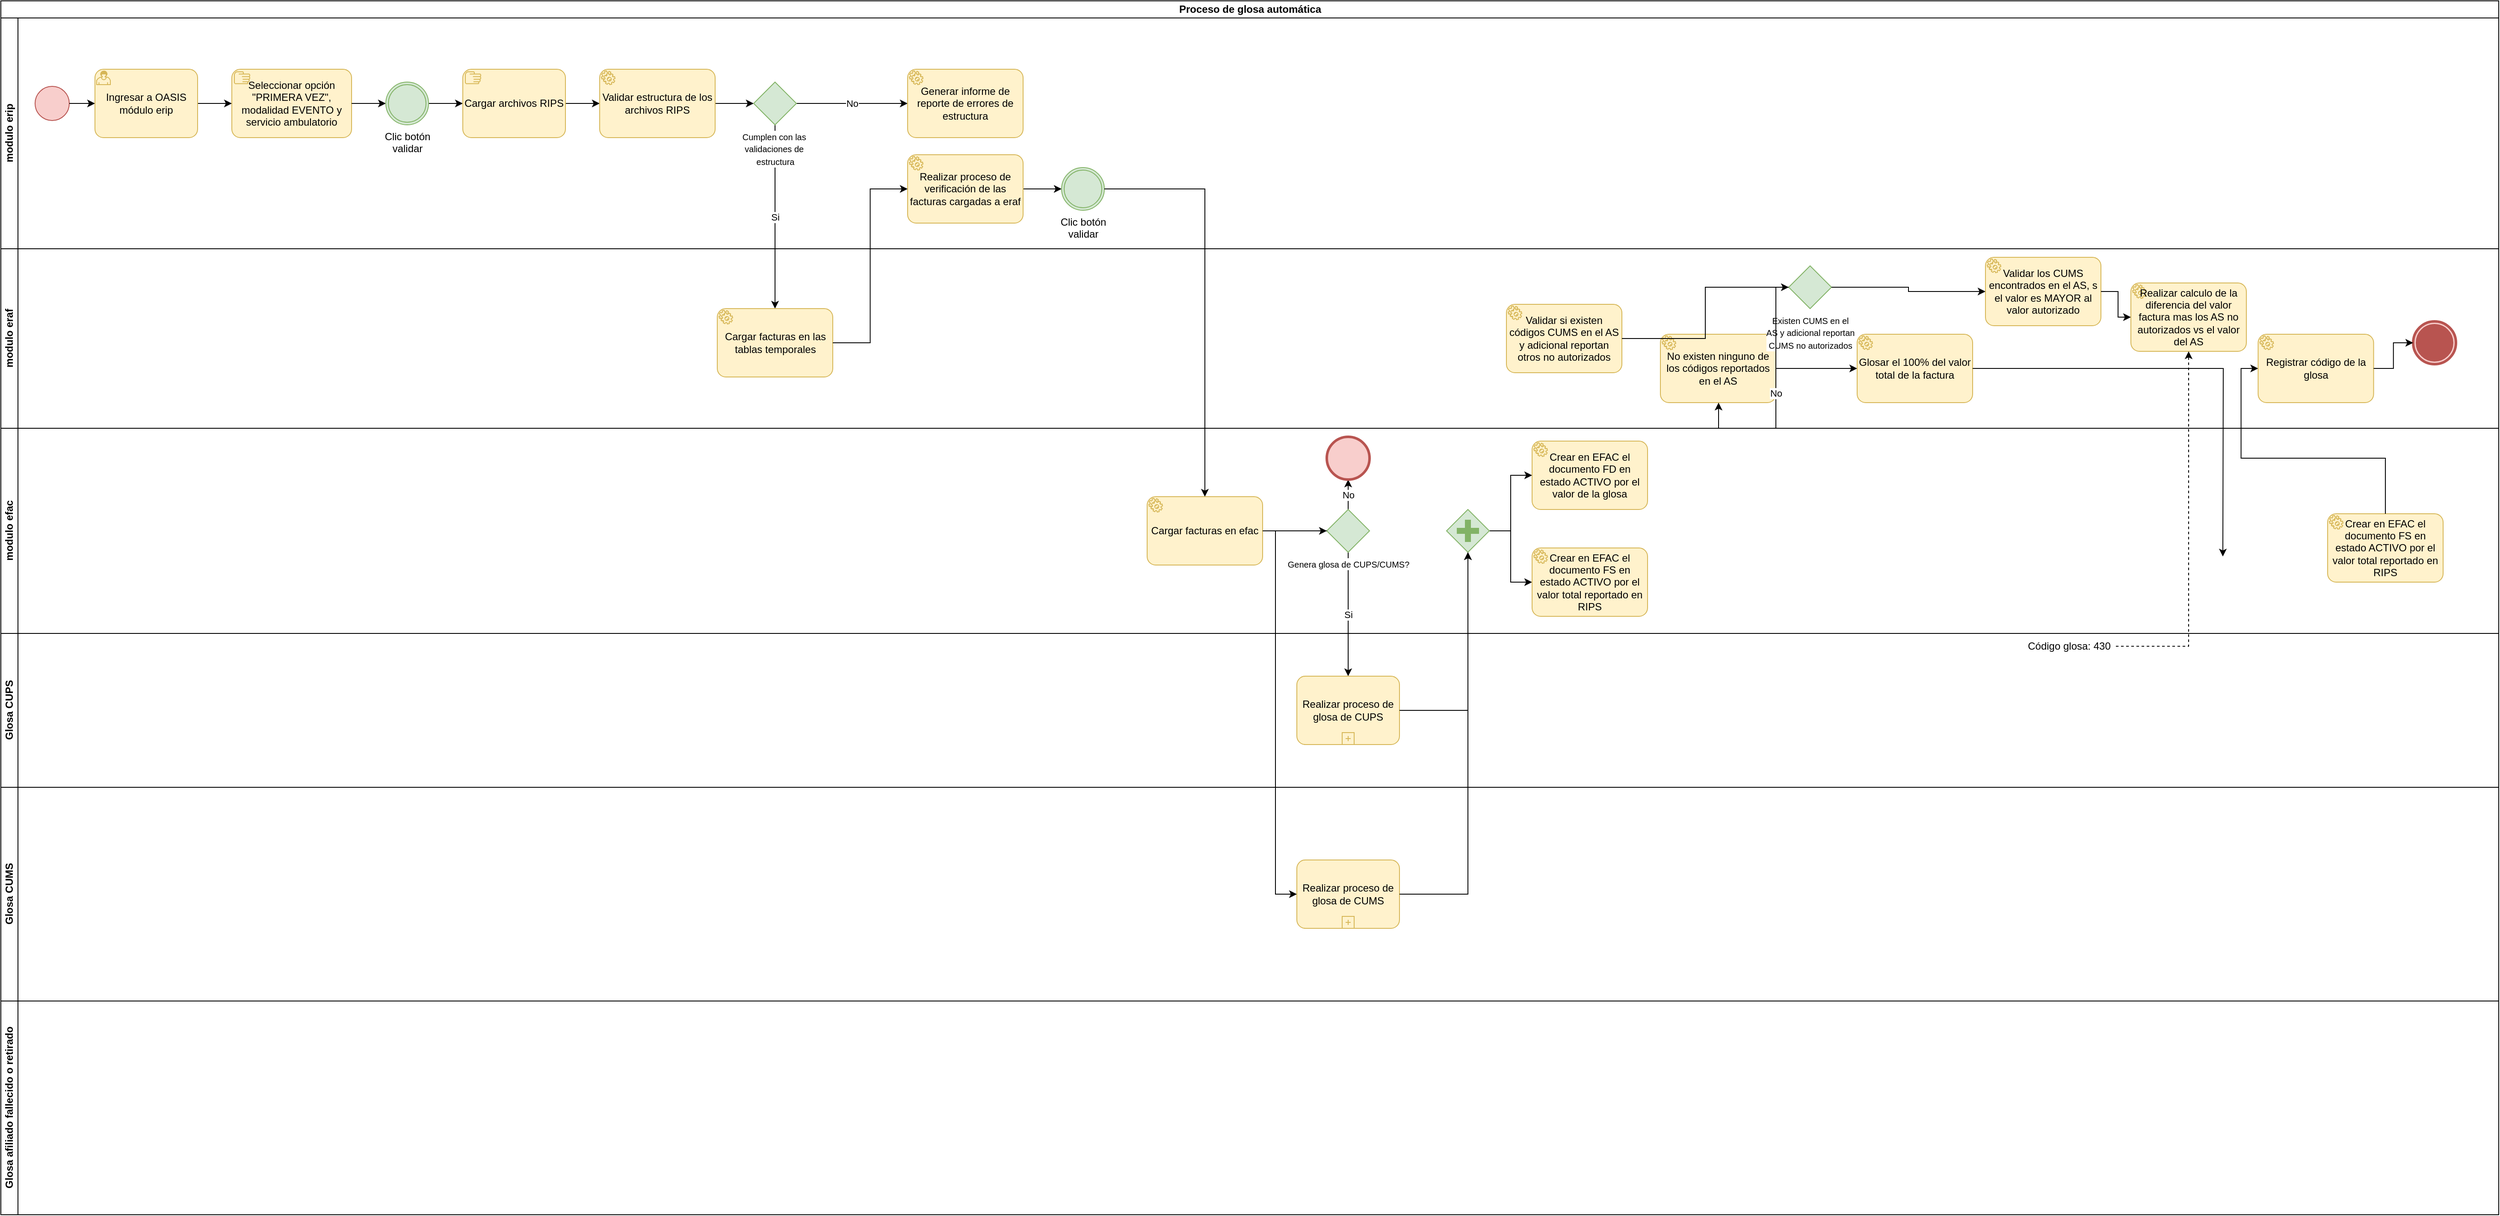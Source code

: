 <mxfile version="21.6.9" type="github">
  <diagram name="Página-1" id="aSP395trPARNyPkSzp0Z">
    <mxGraphModel dx="1434" dy="792" grid="1" gridSize="10" guides="1" tooltips="1" connect="1" arrows="1" fold="1" page="1" pageScale="1" pageWidth="2600" pageHeight="1600" math="0" shadow="0">
      <root>
        <mxCell id="0" />
        <mxCell id="1" parent="0" />
        <mxCell id="MScTOehCrpyFGFz5a2Hk-1" value="Proceso de glosa automática" style="swimlane;childLayout=stackLayout;resizeParent=1;resizeParentMax=0;horizontal=1;startSize=20;horizontalStack=0;html=1;" vertex="1" parent="1">
          <mxGeometry x="20" y="10" width="2920" height="1420" as="geometry" />
        </mxCell>
        <mxCell id="MScTOehCrpyFGFz5a2Hk-102" value="Si" style="edgeStyle=orthogonalEdgeStyle;rounded=0;orthogonalLoop=1;jettySize=auto;html=1;" edge="1" parent="MScTOehCrpyFGFz5a2Hk-1" source="MScTOehCrpyFGFz5a2Hk-99" target="MScTOehCrpyFGFz5a2Hk-113">
          <mxGeometry relative="1" as="geometry">
            <mxPoint x="1555" y="845" as="targetPoint" />
          </mxGeometry>
        </mxCell>
        <mxCell id="MScTOehCrpyFGFz5a2Hk-92" value="Si" style="edgeStyle=orthogonalEdgeStyle;rounded=0;orthogonalLoop=1;jettySize=auto;html=1;" edge="1" parent="MScTOehCrpyFGFz5a2Hk-1" source="MScTOehCrpyFGFz5a2Hk-91" target="MScTOehCrpyFGFz5a2Hk-88">
          <mxGeometry relative="1" as="geometry" />
        </mxCell>
        <mxCell id="MScTOehCrpyFGFz5a2Hk-4" value="modulo erip" style="swimlane;startSize=20;horizontal=0;html=1;" vertex="1" parent="MScTOehCrpyFGFz5a2Hk-1">
          <mxGeometry y="20" width="2920" height="270" as="geometry" />
        </mxCell>
        <mxCell id="MScTOehCrpyFGFz5a2Hk-5" value="" style="points=[[0.145,0.145,0],[0.5,0,0],[0.855,0.145,0],[1,0.5,0],[0.855,0.855,0],[0.5,1,0],[0.145,0.855,0],[0,0.5,0]];shape=mxgraph.bpmn.event;html=1;verticalLabelPosition=bottom;labelBackgroundColor=#ffffff;verticalAlign=top;align=center;perimeter=ellipsePerimeter;outlineConnect=0;aspect=fixed;outline=standard;symbol=general;fillColor=#f8cecc;strokeColor=#b85450;" vertex="1" parent="MScTOehCrpyFGFz5a2Hk-4">
          <mxGeometry x="40" y="80" width="40" height="40" as="geometry" />
        </mxCell>
        <mxCell id="MScTOehCrpyFGFz5a2Hk-6" value="Seleccionar opción &quot;PRIMERA VEZ&quot;, modalidad EVENTO y servicio ambulatorio" style="points=[[0.25,0,0],[0.5,0,0],[0.75,0,0],[1,0.25,0],[1,0.5,0],[1,0.75,0],[0.75,1,0],[0.5,1,0],[0.25,1,0],[0,0.75,0],[0,0.5,0],[0,0.25,0]];shape=mxgraph.bpmn.task;whiteSpace=wrap;rectStyle=rounded;size=10;html=1;container=1;expand=0;collapsible=0;taskMarker=manual;fillColor=#fff2cc;strokeColor=#d6b656;" vertex="1" parent="MScTOehCrpyFGFz5a2Hk-4">
          <mxGeometry x="270" y="60" width="140" height="80" as="geometry" />
        </mxCell>
        <mxCell id="MScTOehCrpyFGFz5a2Hk-7" style="edgeStyle=orthogonalEdgeStyle;rounded=0;orthogonalLoop=1;jettySize=auto;html=1;" edge="1" parent="MScTOehCrpyFGFz5a2Hk-4" source="MScTOehCrpyFGFz5a2Hk-8" target="MScTOehCrpyFGFz5a2Hk-6">
          <mxGeometry relative="1" as="geometry">
            <mxPoint x="270" y="100" as="targetPoint" />
          </mxGeometry>
        </mxCell>
        <mxCell id="MScTOehCrpyFGFz5a2Hk-8" value="Ingresar a OASIS módulo erip" style="points=[[0.25,0,0],[0.5,0,0],[0.75,0,0],[1,0.25,0],[1,0.5,0],[1,0.75,0],[0.75,1,0],[0.5,1,0],[0.25,1,0],[0,0.75,0],[0,0.5,0],[0,0.25,0]];shape=mxgraph.bpmn.task;whiteSpace=wrap;rectStyle=rounded;size=10;html=1;container=1;expand=0;collapsible=0;taskMarker=user;fillColor=#fff2cc;strokeColor=#d6b656;" vertex="1" parent="MScTOehCrpyFGFz5a2Hk-4">
          <mxGeometry x="110" y="60" width="120" height="80" as="geometry" />
        </mxCell>
        <mxCell id="MScTOehCrpyFGFz5a2Hk-9" style="edgeStyle=orthogonalEdgeStyle;rounded=0;orthogonalLoop=1;jettySize=auto;html=1;entryX=0;entryY=0.5;entryDx=0;entryDy=0;entryPerimeter=0;" edge="1" parent="MScTOehCrpyFGFz5a2Hk-4" source="MScTOehCrpyFGFz5a2Hk-5" target="MScTOehCrpyFGFz5a2Hk-8">
          <mxGeometry relative="1" as="geometry">
            <mxPoint x="110" y="100" as="targetPoint" />
          </mxGeometry>
        </mxCell>
        <mxCell id="MScTOehCrpyFGFz5a2Hk-11" style="edgeStyle=orthogonalEdgeStyle;rounded=0;orthogonalLoop=1;jettySize=auto;html=1;entryX=0;entryY=0.5;entryDx=0;entryDy=0;entryPerimeter=0;" edge="1" parent="MScTOehCrpyFGFz5a2Hk-4" source="MScTOehCrpyFGFz5a2Hk-6" target="MScTOehCrpyFGFz5a2Hk-66">
          <mxGeometry relative="1" as="geometry">
            <mxPoint x="460" y="100" as="targetPoint" />
          </mxGeometry>
        </mxCell>
        <mxCell id="MScTOehCrpyFGFz5a2Hk-68" style="edgeStyle=orthogonalEdgeStyle;rounded=0;orthogonalLoop=1;jettySize=auto;html=1;" edge="1" parent="MScTOehCrpyFGFz5a2Hk-4" source="MScTOehCrpyFGFz5a2Hk-66" target="MScTOehCrpyFGFz5a2Hk-69">
          <mxGeometry relative="1" as="geometry">
            <mxPoint x="550" y="100" as="targetPoint" />
          </mxGeometry>
        </mxCell>
        <mxCell id="MScTOehCrpyFGFz5a2Hk-66" value="Clic botón &lt;br&gt;validar" style="points=[[0.145,0.145,0],[0.5,0,0],[0.855,0.145,0],[1,0.5,0],[0.855,0.855,0],[0.5,1,0],[0.145,0.855,0],[0,0.5,0]];shape=mxgraph.bpmn.event;html=1;verticalLabelPosition=bottom;labelBackgroundColor=#ffffff;verticalAlign=top;align=center;perimeter=ellipsePerimeter;outlineConnect=0;aspect=fixed;outline=throwing;symbol=general;fillColor=#d5e8d4;strokeColor=#82b366;" vertex="1" parent="MScTOehCrpyFGFz5a2Hk-4">
          <mxGeometry x="450" y="75" width="50" height="50" as="geometry" />
        </mxCell>
        <mxCell id="MScTOehCrpyFGFz5a2Hk-70" style="edgeStyle=orthogonalEdgeStyle;rounded=0;orthogonalLoop=1;jettySize=auto;html=1;entryX=0;entryY=0.5;entryDx=0;entryDy=0;entryPerimeter=0;" edge="1" parent="MScTOehCrpyFGFz5a2Hk-4" source="MScTOehCrpyFGFz5a2Hk-69" target="MScTOehCrpyFGFz5a2Hk-71">
          <mxGeometry relative="1" as="geometry">
            <mxPoint x="710" y="100" as="targetPoint" />
          </mxGeometry>
        </mxCell>
        <mxCell id="MScTOehCrpyFGFz5a2Hk-69" value="Cargar archivos RIPS" style="points=[[0.25,0,0],[0.5,0,0],[0.75,0,0],[1,0.25,0],[1,0.5,0],[1,0.75,0],[0.75,1,0],[0.5,1,0],[0.25,1,0],[0,0.75,0],[0,0.5,0],[0,0.25,0]];shape=mxgraph.bpmn.task;whiteSpace=wrap;rectStyle=rounded;size=10;html=1;container=1;expand=0;collapsible=0;taskMarker=manual;fillColor=#fff2cc;strokeColor=#d6b656;" vertex="1" parent="MScTOehCrpyFGFz5a2Hk-4">
          <mxGeometry x="540" y="60" width="120" height="80" as="geometry" />
        </mxCell>
        <mxCell id="MScTOehCrpyFGFz5a2Hk-87" style="edgeStyle=orthogonalEdgeStyle;rounded=0;orthogonalLoop=1;jettySize=auto;html=1;entryX=0;entryY=0.5;entryDx=0;entryDy=0;entryPerimeter=0;" edge="1" parent="MScTOehCrpyFGFz5a2Hk-4" source="MScTOehCrpyFGFz5a2Hk-71" target="MScTOehCrpyFGFz5a2Hk-91">
          <mxGeometry relative="1" as="geometry">
            <mxPoint x="900" y="290" as="targetPoint" />
          </mxGeometry>
        </mxCell>
        <mxCell id="MScTOehCrpyFGFz5a2Hk-71" value="Validar estructura de los archivos RIPS" style="points=[[0.25,0,0],[0.5,0,0],[0.75,0,0],[1,0.25,0],[1,0.5,0],[1,0.75,0],[0.75,1,0],[0.5,1,0],[0.25,1,0],[0,0.75,0],[0,0.5,0],[0,0.25,0]];shape=mxgraph.bpmn.task;whiteSpace=wrap;rectStyle=rounded;size=10;html=1;container=1;expand=0;collapsible=0;taskMarker=service;fillColor=#fff2cc;strokeColor=#d6b656;" vertex="1" parent="MScTOehCrpyFGFz5a2Hk-4">
          <mxGeometry x="700" y="60" width="135" height="80" as="geometry" />
        </mxCell>
        <mxCell id="MScTOehCrpyFGFz5a2Hk-93" value="No" style="edgeStyle=orthogonalEdgeStyle;rounded=0;orthogonalLoop=1;jettySize=auto;html=1;entryX=0;entryY=0.5;entryDx=0;entryDy=0;entryPerimeter=0;" edge="1" parent="MScTOehCrpyFGFz5a2Hk-4" source="MScTOehCrpyFGFz5a2Hk-91" target="MScTOehCrpyFGFz5a2Hk-94">
          <mxGeometry relative="1" as="geometry">
            <mxPoint x="1020" y="100" as="targetPoint" />
          </mxGeometry>
        </mxCell>
        <mxCell id="MScTOehCrpyFGFz5a2Hk-91" value="&lt;font size=&quot;1&quot;&gt;Cumplen con las&amp;nbsp;&lt;br&gt;validaciones de&amp;nbsp;&lt;br&gt;estructura&lt;br&gt;&lt;/font&gt;" style="points=[[0.25,0.25,0],[0.5,0,0],[0.75,0.25,0],[1,0.5,0],[0.75,0.75,0],[0.5,1,0],[0.25,0.75,0],[0,0.5,0]];shape=mxgraph.bpmn.gateway2;html=1;verticalLabelPosition=bottom;labelBackgroundColor=#ffffff;verticalAlign=top;align=center;perimeter=rhombusPerimeter;outlineConnect=0;outline=none;symbol=none;fillColor=#d5e8d4;strokeColor=#82b366;" vertex="1" parent="MScTOehCrpyFGFz5a2Hk-4">
          <mxGeometry x="880" y="75" width="50" height="50" as="geometry" />
        </mxCell>
        <mxCell id="MScTOehCrpyFGFz5a2Hk-94" value="Generar informe de reporte de errores de estructura" style="points=[[0.25,0,0],[0.5,0,0],[0.75,0,0],[1,0.25,0],[1,0.5,0],[1,0.75,0],[0.75,1,0],[0.5,1,0],[0.25,1,0],[0,0.75,0],[0,0.5,0],[0,0.25,0]];shape=mxgraph.bpmn.task;whiteSpace=wrap;rectStyle=rounded;size=10;html=1;container=1;expand=0;collapsible=0;taskMarker=service;fillColor=#fff2cc;strokeColor=#d6b656;" vertex="1" parent="MScTOehCrpyFGFz5a2Hk-4">
          <mxGeometry x="1060" y="60" width="135" height="80" as="geometry" />
        </mxCell>
        <mxCell id="MScTOehCrpyFGFz5a2Hk-96" style="edgeStyle=orthogonalEdgeStyle;rounded=0;orthogonalLoop=1;jettySize=auto;html=1;" edge="1" parent="MScTOehCrpyFGFz5a2Hk-4" source="MScTOehCrpyFGFz5a2Hk-90" target="MScTOehCrpyFGFz5a2Hk-95">
          <mxGeometry relative="1" as="geometry" />
        </mxCell>
        <mxCell id="MScTOehCrpyFGFz5a2Hk-90" value="Realizar proceso de verificación de las facturas cargadas a eraf" style="points=[[0.25,0,0],[0.5,0,0],[0.75,0,0],[1,0.25,0],[1,0.5,0],[1,0.75,0],[0.75,1,0],[0.5,1,0],[0.25,1,0],[0,0.75,0],[0,0.5,0],[0,0.25,0]];shape=mxgraph.bpmn.task;whiteSpace=wrap;rectStyle=rounded;size=10;html=1;container=1;expand=0;collapsible=0;taskMarker=service;fillColor=#fff2cc;strokeColor=#d6b656;" vertex="1" parent="MScTOehCrpyFGFz5a2Hk-4">
          <mxGeometry x="1060" y="160" width="135" height="80" as="geometry" />
        </mxCell>
        <mxCell id="MScTOehCrpyFGFz5a2Hk-95" value="Clic botón &lt;br&gt;validar" style="points=[[0.145,0.145,0],[0.5,0,0],[0.855,0.145,0],[1,0.5,0],[0.855,0.855,0],[0.5,1,0],[0.145,0.855,0],[0,0.5,0]];shape=mxgraph.bpmn.event;html=1;verticalLabelPosition=bottom;labelBackgroundColor=#ffffff;verticalAlign=top;align=center;perimeter=ellipsePerimeter;outlineConnect=0;aspect=fixed;outline=throwing;symbol=general;fillColor=#d5e8d4;strokeColor=#82b366;" vertex="1" parent="MScTOehCrpyFGFz5a2Hk-4">
          <mxGeometry x="1240" y="175" width="50" height="50" as="geometry" />
        </mxCell>
        <mxCell id="MScTOehCrpyFGFz5a2Hk-19" value="modulo eraf" style="swimlane;startSize=20;horizontal=0;html=1;" vertex="1" parent="MScTOehCrpyFGFz5a2Hk-1">
          <mxGeometry y="290" width="2920" height="210" as="geometry" />
        </mxCell>
        <mxCell id="MScTOehCrpyFGFz5a2Hk-88" value="Cargar facturas en las tablas temporales" style="points=[[0.25,0,0],[0.5,0,0],[0.75,0,0],[1,0.25,0],[1,0.5,0],[1,0.75,0],[0.75,1,0],[0.5,1,0],[0.25,1,0],[0,0.75,0],[0,0.5,0],[0,0.25,0]];shape=mxgraph.bpmn.task;whiteSpace=wrap;rectStyle=rounded;size=10;html=1;container=1;expand=0;collapsible=0;taskMarker=service;fillColor=#fff2cc;strokeColor=#d6b656;" vertex="1" parent="MScTOehCrpyFGFz5a2Hk-19">
          <mxGeometry x="837.5" y="70" width="135" height="80" as="geometry" />
        </mxCell>
        <mxCell id="MScTOehCrpyFGFz5a2Hk-15" value="Registrar código de la glosa" style="points=[[0.25,0,0],[0.5,0,0],[0.75,0,0],[1,0.25,0],[1,0.5,0],[1,0.75,0],[0.75,1,0],[0.5,1,0],[0.25,1,0],[0,0.75,0],[0,0.5,0],[0,0.25,0]];shape=mxgraph.bpmn.task;whiteSpace=wrap;rectStyle=rounded;size=10;html=1;container=1;expand=0;collapsible=0;taskMarker=service;fillColor=#fff2cc;strokeColor=#d6b656;" vertex="1" parent="MScTOehCrpyFGFz5a2Hk-19">
          <mxGeometry x="2638.75" y="100" width="135" height="80" as="geometry" />
        </mxCell>
        <mxCell id="MScTOehCrpyFGFz5a2Hk-17" value="" style="points=[[0.145,0.145,0],[0.5,0,0],[0.855,0.145,0],[1,0.5,0],[0.855,0.855,0],[0.5,1,0],[0.145,0.855,0],[0,0.5,0]];shape=mxgraph.bpmn.event;html=1;verticalLabelPosition=bottom;labelBackgroundColor=#ffffff;verticalAlign=top;align=center;perimeter=ellipsePerimeter;outlineConnect=0;aspect=fixed;outline=end;symbol=terminate;fillColor=#f8cecc;strokeColor=#b85450;" vertex="1" parent="MScTOehCrpyFGFz5a2Hk-19">
          <mxGeometry x="2820" y="85" width="50" height="50" as="geometry" />
        </mxCell>
        <mxCell id="MScTOehCrpyFGFz5a2Hk-18" style="edgeStyle=orthogonalEdgeStyle;rounded=0;orthogonalLoop=1;jettySize=auto;html=1;" edge="1" parent="MScTOehCrpyFGFz5a2Hk-19" source="MScTOehCrpyFGFz5a2Hk-15" target="MScTOehCrpyFGFz5a2Hk-17">
          <mxGeometry relative="1" as="geometry" />
        </mxCell>
        <mxCell id="MScTOehCrpyFGFz5a2Hk-43" value="No existen ninguno de los códigos reportados en el AS" style="points=[[0.25,0,0],[0.5,0,0],[0.75,0,0],[1,0.25,0],[1,0.5,0],[1,0.75,0],[0.75,1,0],[0.5,1,0],[0.25,1,0],[0,0.75,0],[0,0.5,0],[0,0.25,0]];shape=mxgraph.bpmn.task;whiteSpace=wrap;rectStyle=rounded;size=10;html=1;container=1;expand=0;collapsible=0;taskMarker=service;fillColor=#fff2cc;strokeColor=#d6b656;" vertex="1" parent="MScTOehCrpyFGFz5a2Hk-19">
          <mxGeometry x="1940" y="100" width="135" height="80" as="geometry" />
        </mxCell>
        <mxCell id="MScTOehCrpyFGFz5a2Hk-44" value="Glosar el 100% del valor total de la factura" style="points=[[0.25,0,0],[0.5,0,0],[0.75,0,0],[1,0.25,0],[1,0.5,0],[1,0.75,0],[0.75,1,0],[0.5,1,0],[0.25,1,0],[0,0.75,0],[0,0.5,0],[0,0.25,0]];shape=mxgraph.bpmn.task;whiteSpace=wrap;rectStyle=rounded;size=10;html=1;container=1;expand=0;collapsible=0;taskMarker=service;fillColor=#fff2cc;strokeColor=#d6b656;" vertex="1" parent="MScTOehCrpyFGFz5a2Hk-19">
          <mxGeometry x="2170" y="100" width="135" height="80" as="geometry" />
        </mxCell>
        <mxCell id="MScTOehCrpyFGFz5a2Hk-42" style="edgeStyle=orthogonalEdgeStyle;rounded=0;orthogonalLoop=1;jettySize=auto;html=1;" edge="1" parent="MScTOehCrpyFGFz5a2Hk-19" source="MScTOehCrpyFGFz5a2Hk-43" target="MScTOehCrpyFGFz5a2Hk-44">
          <mxGeometry relative="1" as="geometry">
            <mxPoint x="2190" y="530" as="targetPoint" />
          </mxGeometry>
        </mxCell>
        <mxCell id="MScTOehCrpyFGFz5a2Hk-32" value="Validar si existen códigos CUMS en el AS y adicional reportan otros no autorizados" style="points=[[0.25,0,0],[0.5,0,0],[0.75,0,0],[1,0.25,0],[1,0.5,0],[1,0.75,0],[0.75,1,0],[0.5,1,0],[0.25,1,0],[0,0.75,0],[0,0.5,0],[0,0.25,0]];shape=mxgraph.bpmn.task;whiteSpace=wrap;rectStyle=rounded;size=10;html=1;container=1;expand=0;collapsible=0;taskMarker=service;fillColor=#fff2cc;strokeColor=#d6b656;" vertex="1" parent="MScTOehCrpyFGFz5a2Hk-19">
          <mxGeometry x="1760" y="65" width="135" height="80" as="geometry" />
        </mxCell>
        <mxCell id="MScTOehCrpyFGFz5a2Hk-34" value="&lt;font size=&quot;1&quot;&gt;Existen CUMS en el&lt;br&gt;AS y adicional reportan&lt;br&gt;CUMS no autorizados&lt;br&gt;&lt;/font&gt;" style="points=[[0.25,0.25,0],[0.5,0,0],[0.75,0.25,0],[1,0.5,0],[0.75,0.75,0],[0.5,1,0],[0.25,0.75,0],[0,0.5,0]];shape=mxgraph.bpmn.gateway2;html=1;verticalLabelPosition=bottom;labelBackgroundColor=#ffffff;verticalAlign=top;align=center;perimeter=rhombusPerimeter;outlineConnect=0;outline=none;symbol=none;fillColor=#d5e8d4;strokeColor=#82b366;" vertex="1" parent="MScTOehCrpyFGFz5a2Hk-19">
          <mxGeometry x="2090" y="20" width="50" height="50" as="geometry" />
        </mxCell>
        <mxCell id="MScTOehCrpyFGFz5a2Hk-3" value="No" style="edgeStyle=orthogonalEdgeStyle;rounded=0;orthogonalLoop=1;jettySize=auto;html=1;" edge="1" parent="MScTOehCrpyFGFz5a2Hk-19" source="MScTOehCrpyFGFz5a2Hk-34" target="MScTOehCrpyFGFz5a2Hk-43">
          <mxGeometry relative="1" as="geometry">
            <Array as="points">
              <mxPoint x="2075" y="210" />
              <mxPoint x="2008" y="210" />
            </Array>
          </mxGeometry>
        </mxCell>
        <mxCell id="MScTOehCrpyFGFz5a2Hk-35" value="" style="edgeStyle=orthogonalEdgeStyle;rounded=0;orthogonalLoop=1;jettySize=auto;html=1;entryX=0;entryY=0.5;entryDx=0;entryDy=0;entryPerimeter=0;" edge="1" parent="MScTOehCrpyFGFz5a2Hk-19" source="MScTOehCrpyFGFz5a2Hk-32" target="MScTOehCrpyFGFz5a2Hk-34">
          <mxGeometry relative="1" as="geometry">
            <mxPoint x="2005" y="780" as="sourcePoint" />
            <mxPoint x="2200" y="780" as="targetPoint" />
          </mxGeometry>
        </mxCell>
        <mxCell id="MScTOehCrpyFGFz5a2Hk-37" value="Validar los CUMS encontrados en el AS, s el valor es MAYOR al valor autorizado" style="points=[[0.25,0,0],[0.5,0,0],[0.75,0,0],[1,0.25,0],[1,0.5,0],[1,0.75,0],[0.75,1,0],[0.5,1,0],[0.25,1,0],[0,0.75,0],[0,0.5,0],[0,0.25,0]];shape=mxgraph.bpmn.task;whiteSpace=wrap;rectStyle=rounded;size=10;html=1;container=1;expand=0;collapsible=0;taskMarker=service;fillColor=#fff2cc;strokeColor=#d6b656;" vertex="1" parent="MScTOehCrpyFGFz5a2Hk-19">
          <mxGeometry x="2320" y="10" width="135" height="80" as="geometry" />
        </mxCell>
        <mxCell id="MScTOehCrpyFGFz5a2Hk-33" style="edgeStyle=orthogonalEdgeStyle;rounded=0;orthogonalLoop=1;jettySize=auto;html=1;" edge="1" parent="MScTOehCrpyFGFz5a2Hk-19" source="MScTOehCrpyFGFz5a2Hk-34" target="MScTOehCrpyFGFz5a2Hk-37">
          <mxGeometry relative="1" as="geometry" />
        </mxCell>
        <mxCell id="MScTOehCrpyFGFz5a2Hk-38" value="Realizar calculo de la diferencia del valor factura mas los AS no autorizados vs el valor del AS" style="points=[[0.25,0,0],[0.5,0,0],[0.75,0,0],[1,0.25,0],[1,0.5,0],[1,0.75,0],[0.75,1,0],[0.5,1,0],[0.25,1,0],[0,0.75,0],[0,0.5,0],[0,0.25,0]];shape=mxgraph.bpmn.task;whiteSpace=wrap;rectStyle=rounded;size=10;html=1;container=1;expand=0;collapsible=0;taskMarker=service;fillColor=#fff2cc;strokeColor=#d6b656;" vertex="1" parent="MScTOehCrpyFGFz5a2Hk-19">
          <mxGeometry x="2490" y="40" width="135" height="80" as="geometry" />
        </mxCell>
        <mxCell id="MScTOehCrpyFGFz5a2Hk-36" style="edgeStyle=orthogonalEdgeStyle;rounded=0;orthogonalLoop=1;jettySize=auto;html=1;" edge="1" parent="MScTOehCrpyFGFz5a2Hk-19" source="MScTOehCrpyFGFz5a2Hk-37" target="MScTOehCrpyFGFz5a2Hk-38">
          <mxGeometry relative="1" as="geometry" />
        </mxCell>
        <mxCell id="MScTOehCrpyFGFz5a2Hk-50" style="edgeStyle=orthogonalEdgeStyle;rounded=0;orthogonalLoop=1;jettySize=auto;html=1;entryX=0.5;entryY=1;entryDx=0;entryDy=0;entryPerimeter=0;" edge="1" parent="MScTOehCrpyFGFz5a2Hk-1" source="MScTOehCrpyFGFz5a2Hk-44">
          <mxGeometry relative="1" as="geometry">
            <mxPoint x="2597.5" y="650" as="targetPoint" />
          </mxGeometry>
        </mxCell>
        <mxCell id="MScTOehCrpyFGFz5a2Hk-31" value="modulo efac" style="swimlane;startSize=20;horizontal=0;html=1;" vertex="1" parent="MScTOehCrpyFGFz5a2Hk-1">
          <mxGeometry y="500" width="2920" height="240" as="geometry" />
        </mxCell>
        <mxCell id="MScTOehCrpyFGFz5a2Hk-40" value="Código glosa: 430" style="text;html=1;strokeColor=none;fillColor=none;align=center;verticalAlign=middle;whiteSpace=wrap;rounded=0;" vertex="1" parent="MScTOehCrpyFGFz5a2Hk-31">
          <mxGeometry x="2362.5" y="240" width="110" height="30" as="geometry" />
        </mxCell>
        <mxCell id="MScTOehCrpyFGFz5a2Hk-97" value="Cargar facturas en efac" style="points=[[0.25,0,0],[0.5,0,0],[0.75,0,0],[1,0.25,0],[1,0.5,0],[1,0.75,0],[0.75,1,0],[0.5,1,0],[0.25,1,0],[0,0.75,0],[0,0.5,0],[0,0.25,0]];shape=mxgraph.bpmn.task;whiteSpace=wrap;rectStyle=rounded;size=10;html=1;container=1;expand=0;collapsible=0;taskMarker=service;fillColor=#fff2cc;strokeColor=#d6b656;" vertex="1" parent="MScTOehCrpyFGFz5a2Hk-31">
          <mxGeometry x="1340" y="80" width="135" height="80" as="geometry" />
        </mxCell>
        <mxCell id="MScTOehCrpyFGFz5a2Hk-13" value="Crear en EFAC el documento FS en estado ACTIVO por el valor total reportado en RIPS" style="points=[[0.25,0,0],[0.5,0,0],[0.75,0,0],[1,0.25,0],[1,0.5,0],[1,0.75,0],[0.75,1,0],[0.5,1,0],[0.25,1,0],[0,0.75,0],[0,0.5,0],[0,0.25,0]];shape=mxgraph.bpmn.task;whiteSpace=wrap;rectStyle=rounded;size=10;html=1;container=1;expand=0;collapsible=0;taskMarker=service;fillColor=#fff2cc;strokeColor=#d6b656;" vertex="1" parent="MScTOehCrpyFGFz5a2Hk-31">
          <mxGeometry x="2720" y="100" width="135" height="80" as="geometry" />
        </mxCell>
        <mxCell id="MScTOehCrpyFGFz5a2Hk-103" value="No" style="edgeStyle=orthogonalEdgeStyle;rounded=0;orthogonalLoop=1;jettySize=auto;html=1;" edge="1" parent="MScTOehCrpyFGFz5a2Hk-31" source="MScTOehCrpyFGFz5a2Hk-99" target="MScTOehCrpyFGFz5a2Hk-114">
          <mxGeometry relative="1" as="geometry">
            <mxPoint x="1670" y="105" as="targetPoint" />
          </mxGeometry>
        </mxCell>
        <mxCell id="MScTOehCrpyFGFz5a2Hk-99" value="&lt;font size=&quot;1&quot;&gt;Genera glosa de CUPS/CUMS?&lt;br&gt;&lt;/font&gt;" style="points=[[0.25,0.25,0],[0.5,0,0],[0.75,0.25,0],[1,0.5,0],[0.75,0.75,0],[0.5,1,0],[0.25,0.75,0],[0,0.5,0]];shape=mxgraph.bpmn.gateway2;html=1;verticalLabelPosition=bottom;labelBackgroundColor=#ffffff;verticalAlign=top;align=center;perimeter=rhombusPerimeter;outlineConnect=0;outline=none;symbol=none;fillColor=#d5e8d4;strokeColor=#82b366;" vertex="1" parent="MScTOehCrpyFGFz5a2Hk-31">
          <mxGeometry x="1550" y="95" width="50" height="50" as="geometry" />
        </mxCell>
        <mxCell id="MScTOehCrpyFGFz5a2Hk-100" style="edgeStyle=orthogonalEdgeStyle;rounded=0;orthogonalLoop=1;jettySize=auto;html=1;" edge="1" parent="MScTOehCrpyFGFz5a2Hk-31" source="MScTOehCrpyFGFz5a2Hk-97" target="MScTOehCrpyFGFz5a2Hk-99">
          <mxGeometry relative="1" as="geometry" />
        </mxCell>
        <mxCell id="MScTOehCrpyFGFz5a2Hk-114" value="" style="points=[[0.145,0.145,0],[0.5,0,0],[0.855,0.145,0],[1,0.5,0],[0.855,0.855,0],[0.5,1,0],[0.145,0.855,0],[0,0.5,0]];shape=mxgraph.bpmn.event;html=1;verticalLabelPosition=bottom;labelBackgroundColor=#ffffff;verticalAlign=top;align=center;perimeter=ellipsePerimeter;outlineConnect=0;aspect=fixed;outline=end;symbol=terminate2;fillColor=#f8cecc;strokeColor=#b85450;" vertex="1" parent="MScTOehCrpyFGFz5a2Hk-31">
          <mxGeometry x="1550" y="10" width="50" height="50" as="geometry" />
        </mxCell>
        <mxCell id="MScTOehCrpyFGFz5a2Hk-116" value="Crear en EFAC el documento FD en estado ACTIVO por el valor de la glosa" style="points=[[0.25,0,0],[0.5,0,0],[0.75,0,0],[1,0.25,0],[1,0.5,0],[1,0.75,0],[0.75,1,0],[0.5,1,0],[0.25,1,0],[0,0.75,0],[0,0.5,0],[0,0.25,0]];shape=mxgraph.bpmn.task;whiteSpace=wrap;rectStyle=rounded;size=10;html=1;container=1;expand=0;collapsible=0;taskMarker=service;fillColor=#fff2cc;strokeColor=#d6b656;" vertex="1" parent="MScTOehCrpyFGFz5a2Hk-31">
          <mxGeometry x="1790" y="15" width="135" height="80" as="geometry" />
        </mxCell>
        <mxCell id="MScTOehCrpyFGFz5a2Hk-119" style="edgeStyle=orthogonalEdgeStyle;rounded=0;orthogonalLoop=1;jettySize=auto;html=1;" edge="1" parent="MScTOehCrpyFGFz5a2Hk-31" source="MScTOehCrpyFGFz5a2Hk-117" target="MScTOehCrpyFGFz5a2Hk-116">
          <mxGeometry relative="1" as="geometry" />
        </mxCell>
        <mxCell id="MScTOehCrpyFGFz5a2Hk-121" style="edgeStyle=orthogonalEdgeStyle;rounded=0;orthogonalLoop=1;jettySize=auto;html=1;" edge="1" parent="MScTOehCrpyFGFz5a2Hk-31" source="MScTOehCrpyFGFz5a2Hk-117" target="MScTOehCrpyFGFz5a2Hk-120">
          <mxGeometry relative="1" as="geometry" />
        </mxCell>
        <mxCell id="MScTOehCrpyFGFz5a2Hk-117" value="" style="points=[[0.25,0.25,0],[0.5,0,0],[0.75,0.25,0],[1,0.5,0],[0.75,0.75,0],[0.5,1,0],[0.25,0.75,0],[0,0.5,0]];shape=mxgraph.bpmn.gateway2;html=1;verticalLabelPosition=bottom;labelBackgroundColor=#ffffff;verticalAlign=top;align=center;perimeter=rhombusPerimeter;outlineConnect=0;outline=none;symbol=none;gwType=parallel;fillColor=#d5e8d4;strokeColor=#82b366;" vertex="1" parent="MScTOehCrpyFGFz5a2Hk-31">
          <mxGeometry x="1690" y="95" width="50" height="50" as="geometry" />
        </mxCell>
        <mxCell id="MScTOehCrpyFGFz5a2Hk-120" value="Crear en EFAC el documento FS en estado ACTIVO por el valor total reportado en RIPS" style="points=[[0.25,0,0],[0.5,0,0],[0.75,0,0],[1,0.25,0],[1,0.5,0],[1,0.75,0],[0.75,1,0],[0.5,1,0],[0.25,1,0],[0,0.75,0],[0,0.5,0],[0,0.25,0]];shape=mxgraph.bpmn.task;whiteSpace=wrap;rectStyle=rounded;size=10;html=1;container=1;expand=0;collapsible=0;taskMarker=service;fillColor=#fff2cc;strokeColor=#d6b656;" vertex="1" parent="MScTOehCrpyFGFz5a2Hk-31">
          <mxGeometry x="1790" y="140" width="135" height="80" as="geometry" />
        </mxCell>
        <mxCell id="MScTOehCrpyFGFz5a2Hk-41" value="Glosa CUPS" style="swimlane;startSize=20;horizontal=0;html=1;" vertex="1" parent="MScTOehCrpyFGFz5a2Hk-1">
          <mxGeometry y="740" width="2920" height="180" as="geometry" />
        </mxCell>
        <mxCell id="MScTOehCrpyFGFz5a2Hk-113" value="Realizar proceso de glosa de CUPS" style="points=[[0.25,0,0],[0.5,0,0],[0.75,0,0],[1,0.25,0],[1,0.5,0],[1,0.75,0],[0.75,1,0],[0.5,1,0],[0.25,1,0],[0,0.75,0],[0,0.5,0],[0,0.25,0]];shape=mxgraph.bpmn.task;whiteSpace=wrap;rectStyle=rounded;size=10;html=1;container=1;expand=0;collapsible=0;taskMarker=abstract;isLoopSub=1;fillColor=#fff2cc;strokeColor=#d6b656;" vertex="1" parent="MScTOehCrpyFGFz5a2Hk-41">
          <mxGeometry x="1515" y="50" width="120" height="80" as="geometry" />
        </mxCell>
        <mxCell id="MScTOehCrpyFGFz5a2Hk-51" value="Glosa CUMS" style="swimlane;startSize=20;horizontal=0;html=1;" vertex="1" parent="MScTOehCrpyFGFz5a2Hk-1">
          <mxGeometry y="920" width="2920" height="250" as="geometry" />
        </mxCell>
        <mxCell id="MScTOehCrpyFGFz5a2Hk-123" value="Realizar proceso de glosa de CUMS" style="points=[[0.25,0,0],[0.5,0,0],[0.75,0,0],[1,0.25,0],[1,0.5,0],[1,0.75,0],[0.75,1,0],[0.5,1,0],[0.25,1,0],[0,0.75,0],[0,0.5,0],[0,0.25,0]];shape=mxgraph.bpmn.task;whiteSpace=wrap;rectStyle=rounded;size=10;html=1;container=1;expand=0;collapsible=0;taskMarker=abstract;isLoopSub=1;fillColor=#fff2cc;strokeColor=#d6b656;" vertex="1" parent="MScTOehCrpyFGFz5a2Hk-51">
          <mxGeometry x="1515" y="85" width="120" height="80" as="geometry" />
        </mxCell>
        <mxCell id="MScTOehCrpyFGFz5a2Hk-72" value="Glosa afiliado fallecido o retirado" style="swimlane;startSize=20;horizontal=0;html=1;" vertex="1" parent="MScTOehCrpyFGFz5a2Hk-1">
          <mxGeometry y="1170" width="2920" height="250" as="geometry" />
        </mxCell>
        <mxCell id="MScTOehCrpyFGFz5a2Hk-89" style="edgeStyle=orthogonalEdgeStyle;rounded=0;orthogonalLoop=1;jettySize=auto;html=1;entryX=0;entryY=0.5;entryDx=0;entryDy=0;entryPerimeter=0;" edge="1" parent="MScTOehCrpyFGFz5a2Hk-1" source="MScTOehCrpyFGFz5a2Hk-88" target="MScTOehCrpyFGFz5a2Hk-90">
          <mxGeometry relative="1" as="geometry">
            <mxPoint x="1070" y="400" as="targetPoint" />
          </mxGeometry>
        </mxCell>
        <mxCell id="MScTOehCrpyFGFz5a2Hk-98" style="edgeStyle=orthogonalEdgeStyle;rounded=0;orthogonalLoop=1;jettySize=auto;html=1;" edge="1" parent="MScTOehCrpyFGFz5a2Hk-1" source="MScTOehCrpyFGFz5a2Hk-95" target="MScTOehCrpyFGFz5a2Hk-97">
          <mxGeometry relative="1" as="geometry" />
        </mxCell>
        <mxCell id="MScTOehCrpyFGFz5a2Hk-16" style="edgeStyle=orthogonalEdgeStyle;rounded=0;orthogonalLoop=1;jettySize=auto;html=1;entryX=0;entryY=0.5;entryDx=0;entryDy=0;entryPerimeter=0;" edge="1" parent="MScTOehCrpyFGFz5a2Hk-1" source="MScTOehCrpyFGFz5a2Hk-13" target="MScTOehCrpyFGFz5a2Hk-15">
          <mxGeometry relative="1" as="geometry">
            <mxPoint x="2613.75" y="120" as="targetPoint" />
          </mxGeometry>
        </mxCell>
        <mxCell id="MScTOehCrpyFGFz5a2Hk-39" style="edgeStyle=orthogonalEdgeStyle;rounded=0;orthogonalLoop=1;jettySize=auto;html=1;dashed=1;" edge="1" parent="MScTOehCrpyFGFz5a2Hk-1" source="MScTOehCrpyFGFz5a2Hk-40" target="MScTOehCrpyFGFz5a2Hk-38">
          <mxGeometry relative="1" as="geometry" />
        </mxCell>
        <mxCell id="MScTOehCrpyFGFz5a2Hk-115" style="edgeStyle=orthogonalEdgeStyle;rounded=0;orthogonalLoop=1;jettySize=auto;html=1;entryX=0.5;entryY=1;entryDx=0;entryDy=0;entryPerimeter=0;" edge="1" parent="MScTOehCrpyFGFz5a2Hk-1" source="MScTOehCrpyFGFz5a2Hk-113" target="MScTOehCrpyFGFz5a2Hk-117">
          <mxGeometry relative="1" as="geometry">
            <mxPoint x="1800" y="830" as="targetPoint" />
          </mxGeometry>
        </mxCell>
        <mxCell id="MScTOehCrpyFGFz5a2Hk-122" style="edgeStyle=orthogonalEdgeStyle;rounded=0;orthogonalLoop=1;jettySize=auto;html=1;entryX=0;entryY=0.5;entryDx=0;entryDy=0;entryPerimeter=0;" edge="1" parent="MScTOehCrpyFGFz5a2Hk-1" source="MScTOehCrpyFGFz5a2Hk-99" target="MScTOehCrpyFGFz5a2Hk-123">
          <mxGeometry relative="1" as="geometry">
            <mxPoint x="1450" y="1080" as="targetPoint" />
            <Array as="points">
              <mxPoint x="1490" y="620" />
              <mxPoint x="1490" y="1045" />
            </Array>
          </mxGeometry>
        </mxCell>
        <mxCell id="MScTOehCrpyFGFz5a2Hk-124" style="edgeStyle=orthogonalEdgeStyle;rounded=0;orthogonalLoop=1;jettySize=auto;html=1;entryX=0.5;entryY=1;entryDx=0;entryDy=0;entryPerimeter=0;" edge="1" parent="MScTOehCrpyFGFz5a2Hk-1" source="MScTOehCrpyFGFz5a2Hk-123" target="MScTOehCrpyFGFz5a2Hk-117">
          <mxGeometry relative="1" as="geometry" />
        </mxCell>
      </root>
    </mxGraphModel>
  </diagram>
</mxfile>
